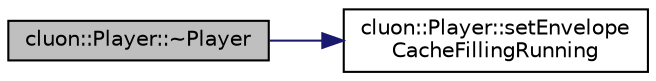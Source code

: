 digraph "cluon::Player::~Player"
{
 // LATEX_PDF_SIZE
  edge [fontname="Helvetica",fontsize="10",labelfontname="Helvetica",labelfontsize="10"];
  node [fontname="Helvetica",fontsize="10",shape=record];
  rankdir="LR";
  Node1 [label="cluon::Player::~Player",height=0.2,width=0.4,color="black", fillcolor="grey75", style="filled", fontcolor="black",tooltip=" "];
  Node1 -> Node2 [color="midnightblue",fontsize="10",style="solid"];
  Node2 [label="cluon::Player::setEnvelope\lCacheFillingRunning",height=0.2,width=0.4,color="black", fillcolor="white", style="filled",URL="$classcluon_1_1Player.html#a20689f03d68369891f007064f0ab60b5",tooltip=" "];
}
